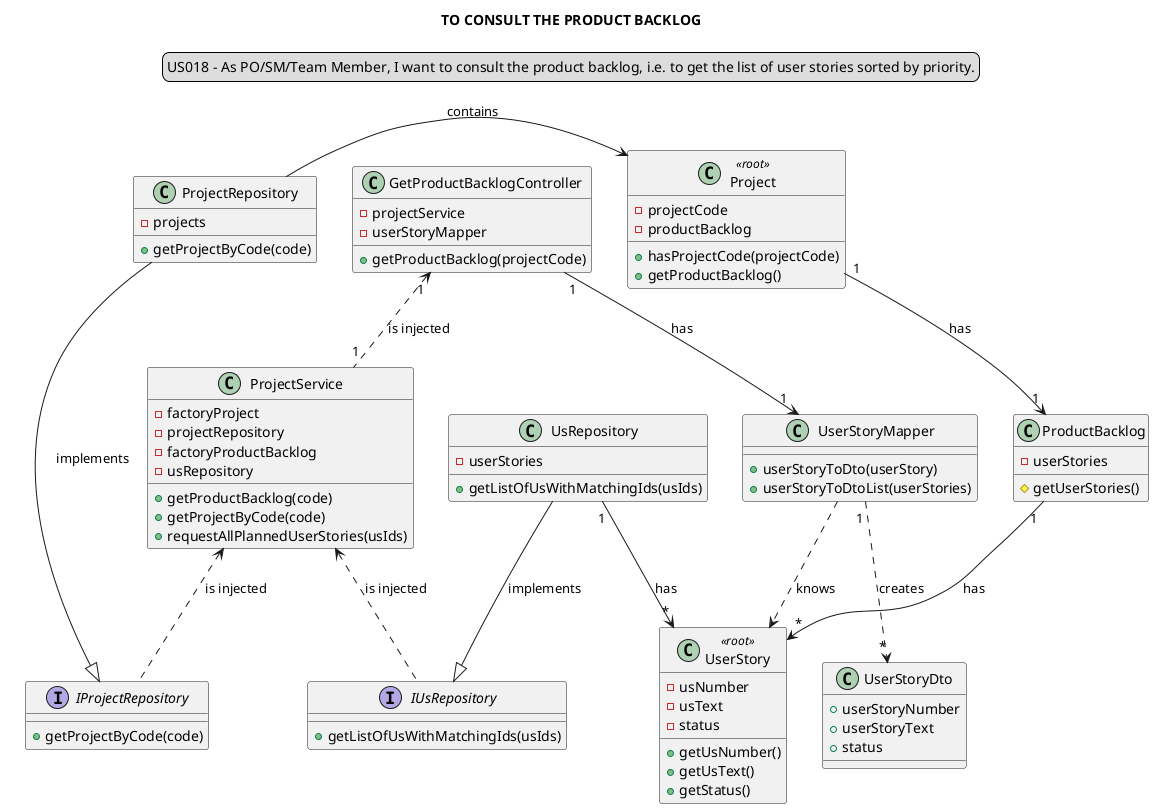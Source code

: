 @startuml
'https://plantuml.com/class-diagram'

title TO CONSULT THE PRODUCT BACKLOG
skinparam sequenceMessageAlign center
legend top
US018 - As PO/SM/Team Member, I want to consult the product backlog, i.e. to get the list of user stories sorted by priority.
end legend

class "GetProductBacklogController" {
-projectService
-userStoryMapper
+getProductBacklog(projectCode)
}

class "ProjectService"{
-factoryProject
-projectRepository
-factoryProductBacklog
-usRepository
+getProductBacklog(code)
+getProjectByCode(code)
+requestAllPlannedUserStories(usIds)
}


class "Project" <<root>>{
-projectCode
-productBacklog
+hasProjectCode(projectCode)
+getProductBacklog()
}

class "ProductBacklog"{
-userStories
#getUserStories()
}



class "UsRepository"{
-userStories
+getListOfUsWithMatchingIds(usIds)
}

class "UserStoryMapper"{
+userStoryToDto(userStory)
+userStoryToDtoList(userStories)
}

class "UserStory" <<root>>{
-usNumber
-usText
-status
+getUsNumber()
+getUsText()
+getStatus()
}

interface "IProjectRepository" {
+getProjectByCode(code)
}

interface "IUsRepository" {
+getListOfUsWithMatchingIds(usIds)
}

class ProjectRepository{
-projects
+getProjectByCode(code)
}

class "UserStoryDto"{
+userStoryNumber
+userStoryText
+status
}

"GetProductBacklogController" "1"<.."1" "ProjectService":  is injected

"Project" "1"-->"1" "ProductBacklog": has
"ProductBacklog" "1"-->"*" "UserStory": has
"ProjectRepository" -> "Project" : contains

"UsRepository" "1"->"*" "UserStory": has
"GetProductBacklogController" "1"-->"1" "UserStoryMapper" : has
"UserStoryMapper" "1 "..> "*" "UserStoryDto" : creates
"UserStoryMapper" ..> "UserStory" : knows
"ProjectRepository" --|> "IProjectRepository" : implements
"ProjectService" <.. "IProjectRepository" : is injected
"ProjectService" <.. "IUsRepository" : is injected
"UsRepository" --|> "IUsRepository" :implements
@enduml